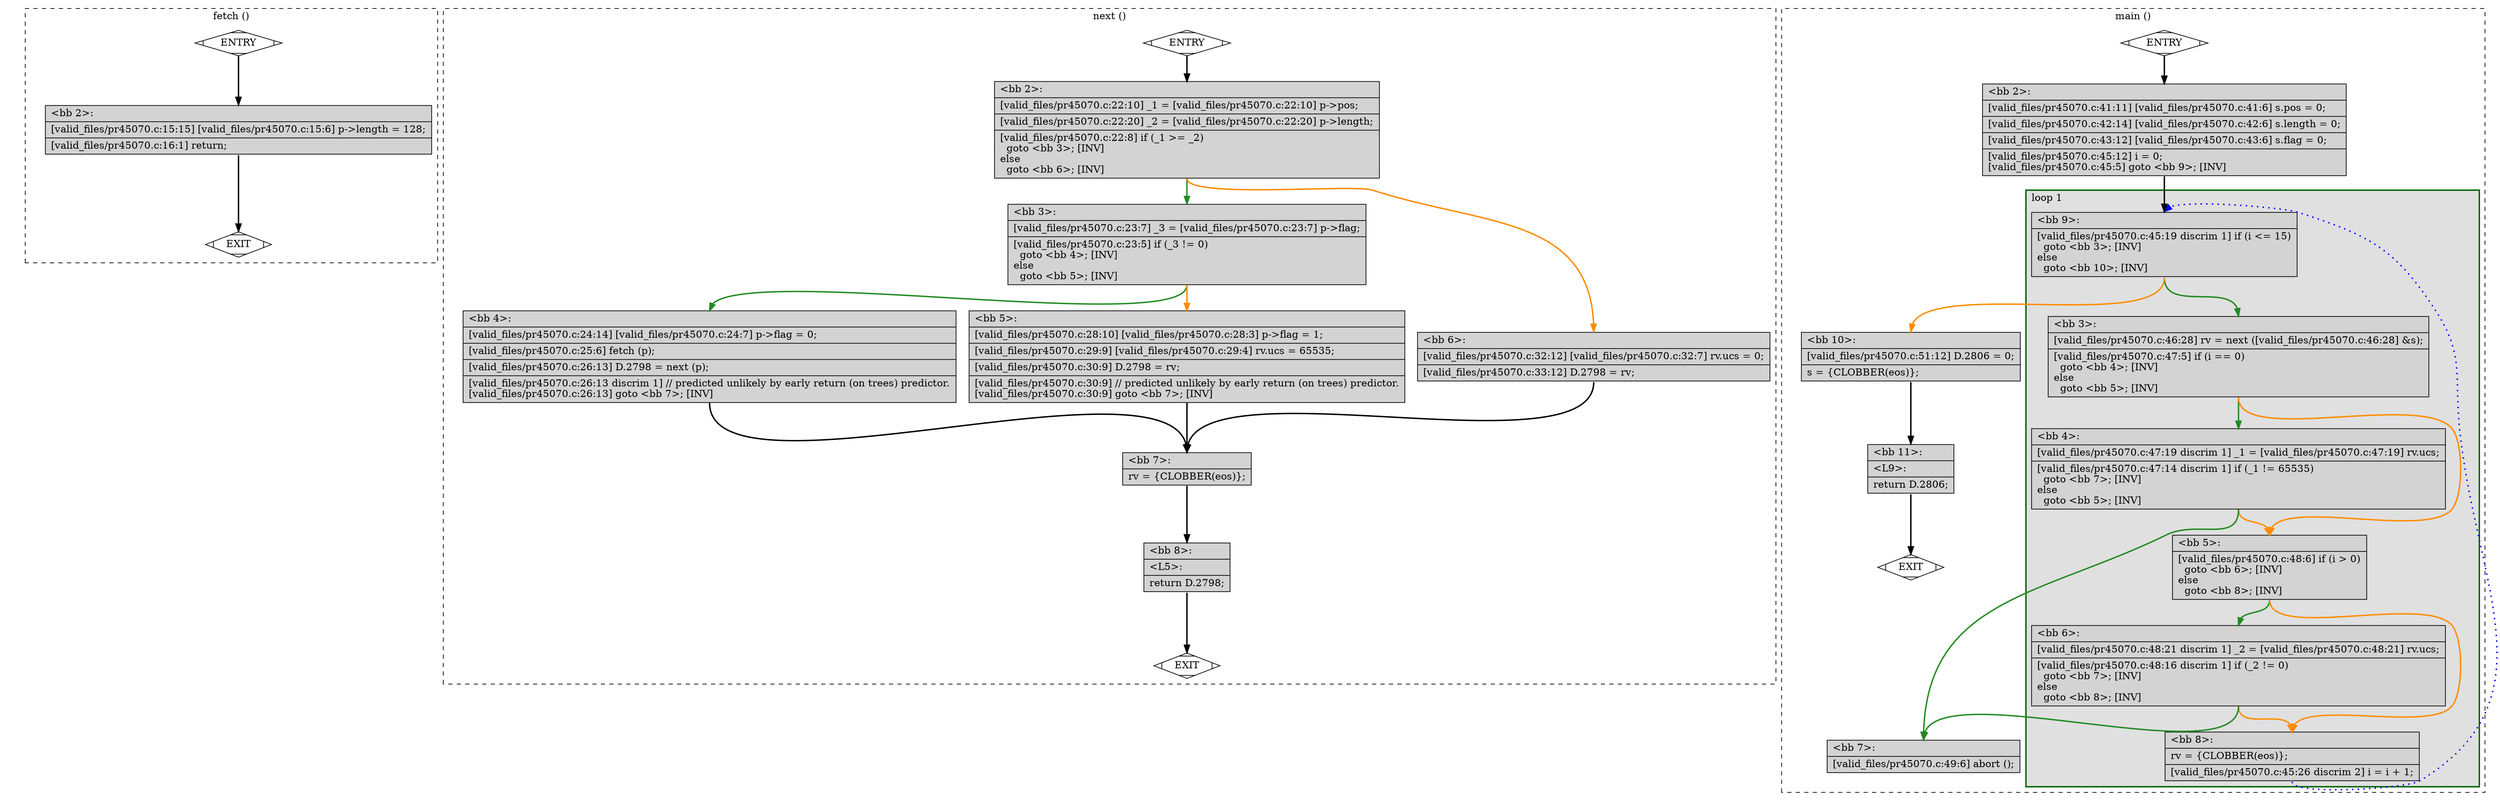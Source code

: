 digraph "a-pr45070.c.015t.cfg" {
overlap=false;
subgraph "cluster_fetch" {
	style="dashed";
	color="black";
	label="fetch ()";
	fn_0_basic_block_0 [shape=Mdiamond,style=filled,fillcolor=white,label="ENTRY"];

	fn_0_basic_block_1 [shape=Mdiamond,style=filled,fillcolor=white,label="EXIT"];

	fn_0_basic_block_2 [shape=record,style=filled,fillcolor=lightgrey,label="{\<bb\ 2\>:\l\
|[valid_files/pr45070.c:15:15]\ [valid_files/pr45070.c:15:6]\ p-\>length\ =\ 128;\l\
|[valid_files/pr45070.c:16:1]\ return;\l\
}"];

	fn_0_basic_block_0:s -> fn_0_basic_block_2:n [style="solid,bold",color=black,weight=100,constraint=true];
	fn_0_basic_block_2:s -> fn_0_basic_block_1:n [style="solid,bold",color=black,weight=10,constraint=true];
	fn_0_basic_block_0:s -> fn_0_basic_block_1:n [style="invis",constraint=true];
}
subgraph "cluster_next" {
	style="dashed";
	color="black";
	label="next ()";
	fn_1_basic_block_0 [shape=Mdiamond,style=filled,fillcolor=white,label="ENTRY"];

	fn_1_basic_block_1 [shape=Mdiamond,style=filled,fillcolor=white,label="EXIT"];

	fn_1_basic_block_2 [shape=record,style=filled,fillcolor=lightgrey,label="{\<bb\ 2\>:\l\
|[valid_files/pr45070.c:22:10]\ _1\ =\ [valid_files/pr45070.c:22:10]\ p-\>pos;\l\
|[valid_files/pr45070.c:22:20]\ _2\ =\ [valid_files/pr45070.c:22:20]\ p-\>length;\l\
|[valid_files/pr45070.c:22:8]\ if\ (_1\ \>=\ _2)\l\
\ \ goto\ \<bb\ 3\>;\ [INV]\l\
else\l\
\ \ goto\ \<bb\ 6\>;\ [INV]\l\
}"];

	fn_1_basic_block_3 [shape=record,style=filled,fillcolor=lightgrey,label="{\<bb\ 3\>:\l\
|[valid_files/pr45070.c:23:7]\ _3\ =\ [valid_files/pr45070.c:23:7]\ p-\>flag;\l\
|[valid_files/pr45070.c:23:5]\ if\ (_3\ !=\ 0)\l\
\ \ goto\ \<bb\ 4\>;\ [INV]\l\
else\l\
\ \ goto\ \<bb\ 5\>;\ [INV]\l\
}"];

	fn_1_basic_block_4 [shape=record,style=filled,fillcolor=lightgrey,label="{\<bb\ 4\>:\l\
|[valid_files/pr45070.c:24:14]\ [valid_files/pr45070.c:24:7]\ p-\>flag\ =\ 0;\l\
|[valid_files/pr45070.c:25:6]\ fetch\ (p);\l\
|[valid_files/pr45070.c:26:13]\ D.2798\ =\ next\ (p);\l\
|[valid_files/pr45070.c:26:13\ discrim\ 1]\ //\ predicted\ unlikely\ by\ early\ return\ (on\ trees)\ predictor.\l\
[valid_files/pr45070.c:26:13]\ goto\ \<bb\ 7\>;\ [INV]\l\
}"];

	fn_1_basic_block_5 [shape=record,style=filled,fillcolor=lightgrey,label="{\<bb\ 5\>:\l\
|[valid_files/pr45070.c:28:10]\ [valid_files/pr45070.c:28:3]\ p-\>flag\ =\ 1;\l\
|[valid_files/pr45070.c:29:9]\ [valid_files/pr45070.c:29:4]\ rv.ucs\ =\ 65535;\l\
|[valid_files/pr45070.c:30:9]\ D.2798\ =\ rv;\l\
|[valid_files/pr45070.c:30:9]\ //\ predicted\ unlikely\ by\ early\ return\ (on\ trees)\ predictor.\l\
[valid_files/pr45070.c:30:9]\ goto\ \<bb\ 7\>;\ [INV]\l\
}"];

	fn_1_basic_block_6 [shape=record,style=filled,fillcolor=lightgrey,label="{\<bb\ 6\>:\l\
|[valid_files/pr45070.c:32:12]\ [valid_files/pr45070.c:32:7]\ rv.ucs\ =\ 0;\l\
|[valid_files/pr45070.c:33:12]\ D.2798\ =\ rv;\l\
}"];

	fn_1_basic_block_7 [shape=record,style=filled,fillcolor=lightgrey,label="{\<bb\ 7\>:\l\
|rv\ =\ \{CLOBBER(eos)\};\l\
}"];

	fn_1_basic_block_8 [shape=record,style=filled,fillcolor=lightgrey,label="{\<bb\ 8\>:\l\
|\<L5\>:\l\
|return\ D.2798;\l\
}"];

	fn_1_basic_block_0:s -> fn_1_basic_block_2:n [style="solid,bold",color=black,weight=100,constraint=true];
	fn_1_basic_block_2:s -> fn_1_basic_block_3:n [style="solid,bold",color=forestgreen,weight=10,constraint=true];
	fn_1_basic_block_2:s -> fn_1_basic_block_6:n [style="solid,bold",color=darkorange,weight=10,constraint=true];
	fn_1_basic_block_3:s -> fn_1_basic_block_4:n [style="solid,bold",color=forestgreen,weight=10,constraint=true];
	fn_1_basic_block_3:s -> fn_1_basic_block_5:n [style="solid,bold",color=darkorange,weight=10,constraint=true];
	fn_1_basic_block_4:s -> fn_1_basic_block_7:n [style="solid,bold",color=black,weight=100,constraint=true];
	fn_1_basic_block_5:s -> fn_1_basic_block_7:n [style="solid,bold",color=black,weight=100,constraint=true];
	fn_1_basic_block_6:s -> fn_1_basic_block_7:n [style="solid,bold",color=black,weight=100,constraint=true];
	fn_1_basic_block_7:s -> fn_1_basic_block_8:n [style="solid,bold",color=black,weight=100,constraint=true];
	fn_1_basic_block_8:s -> fn_1_basic_block_1:n [style="solid,bold",color=black,weight=10,constraint=true];
	fn_1_basic_block_0:s -> fn_1_basic_block_1:n [style="invis",constraint=true];
}
subgraph "cluster_main" {
	style="dashed";
	color="black";
	label="main ()";
	subgraph cluster_2_1 {
	style="filled";
	color="darkgreen";
	fillcolor="grey88";
	label="loop 1";
	labeljust=l;
	penwidth=2;
	fn_2_basic_block_9 [shape=record,style=filled,fillcolor=lightgrey,label="{\<bb\ 9\>:\l\
|[valid_files/pr45070.c:45:19\ discrim\ 1]\ if\ (i\ \<=\ 15)\l\
\ \ goto\ \<bb\ 3\>;\ [INV]\l\
else\l\
\ \ goto\ \<bb\ 10\>;\ [INV]\l\
}"];

	fn_2_basic_block_3 [shape=record,style=filled,fillcolor=lightgrey,label="{\<bb\ 3\>:\l\
|[valid_files/pr45070.c:46:28]\ rv\ =\ next\ ([valid_files/pr45070.c:46:28]\ &s);\l\
|[valid_files/pr45070.c:47:5]\ if\ (i\ ==\ 0)\l\
\ \ goto\ \<bb\ 4\>;\ [INV]\l\
else\l\
\ \ goto\ \<bb\ 5\>;\ [INV]\l\
}"];

	fn_2_basic_block_4 [shape=record,style=filled,fillcolor=lightgrey,label="{\<bb\ 4\>:\l\
|[valid_files/pr45070.c:47:19\ discrim\ 1]\ _1\ =\ [valid_files/pr45070.c:47:19]\ rv.ucs;\l\
|[valid_files/pr45070.c:47:14\ discrim\ 1]\ if\ (_1\ !=\ 65535)\l\
\ \ goto\ \<bb\ 7\>;\ [INV]\l\
else\l\
\ \ goto\ \<bb\ 5\>;\ [INV]\l\
}"];

	fn_2_basic_block_5 [shape=record,style=filled,fillcolor=lightgrey,label="{\<bb\ 5\>:\l\
|[valid_files/pr45070.c:48:6]\ if\ (i\ \>\ 0)\l\
\ \ goto\ \<bb\ 6\>;\ [INV]\l\
else\l\
\ \ goto\ \<bb\ 8\>;\ [INV]\l\
}"];

	fn_2_basic_block_6 [shape=record,style=filled,fillcolor=lightgrey,label="{\<bb\ 6\>:\l\
|[valid_files/pr45070.c:48:21\ discrim\ 1]\ _2\ =\ [valid_files/pr45070.c:48:21]\ rv.ucs;\l\
|[valid_files/pr45070.c:48:16\ discrim\ 1]\ if\ (_2\ !=\ 0)\l\
\ \ goto\ \<bb\ 7\>;\ [INV]\l\
else\l\
\ \ goto\ \<bb\ 8\>;\ [INV]\l\
}"];

	fn_2_basic_block_8 [shape=record,style=filled,fillcolor=lightgrey,label="{\<bb\ 8\>:\l\
|rv\ =\ \{CLOBBER(eos)\};\l\
|[valid_files/pr45070.c:45:26\ discrim\ 2]\ i\ =\ i\ +\ 1;\l\
}"];

	}
	fn_2_basic_block_0 [shape=Mdiamond,style=filled,fillcolor=white,label="ENTRY"];

	fn_2_basic_block_1 [shape=Mdiamond,style=filled,fillcolor=white,label="EXIT"];

	fn_2_basic_block_2 [shape=record,style=filled,fillcolor=lightgrey,label="{\<bb\ 2\>:\l\
|[valid_files/pr45070.c:41:11]\ [valid_files/pr45070.c:41:6]\ s.pos\ =\ 0;\l\
|[valid_files/pr45070.c:42:14]\ [valid_files/pr45070.c:42:6]\ s.length\ =\ 0;\l\
|[valid_files/pr45070.c:43:12]\ [valid_files/pr45070.c:43:6]\ s.flag\ =\ 0;\l\
|[valid_files/pr45070.c:45:12]\ i\ =\ 0;\l\
[valid_files/pr45070.c:45:5]\ goto\ \<bb\ 9\>;\ [INV]\l\
}"];

	fn_2_basic_block_7 [shape=record,style=filled,fillcolor=lightgrey,label="{\<bb\ 7\>:\l\
|[valid_files/pr45070.c:49:6]\ abort\ ();\l\
}"];

	fn_2_basic_block_10 [shape=record,style=filled,fillcolor=lightgrey,label="{\<bb\ 10\>:\l\
|[valid_files/pr45070.c:51:12]\ D.2806\ =\ 0;\l\
|s\ =\ \{CLOBBER(eos)\};\l\
}"];

	fn_2_basic_block_11 [shape=record,style=filled,fillcolor=lightgrey,label="{\<bb\ 11\>:\l\
|\<L9\>:\l\
|return\ D.2806;\l\
}"];

	fn_2_basic_block_0:s -> fn_2_basic_block_2:n [style="solid,bold",color=black,weight=100,constraint=true];
	fn_2_basic_block_2:s -> fn_2_basic_block_9:n [style="solid,bold",color=black,weight=100,constraint=true];
	fn_2_basic_block_3:s -> fn_2_basic_block_4:n [style="solid,bold",color=forestgreen,weight=10,constraint=true];
	fn_2_basic_block_3:s -> fn_2_basic_block_5:n [style="solid,bold",color=darkorange,weight=10,constraint=true];
	fn_2_basic_block_4:s -> fn_2_basic_block_7:n [style="solid,bold",color=forestgreen,weight=10,constraint=true];
	fn_2_basic_block_4:s -> fn_2_basic_block_5:n [style="solid,bold",color=darkorange,weight=10,constraint=true];
	fn_2_basic_block_5:s -> fn_2_basic_block_6:n [style="solid,bold",color=forestgreen,weight=10,constraint=true];
	fn_2_basic_block_5:s -> fn_2_basic_block_8:n [style="solid,bold",color=darkorange,weight=10,constraint=true];
	fn_2_basic_block_6:s -> fn_2_basic_block_7:n [style="solid,bold",color=forestgreen,weight=10,constraint=true];
	fn_2_basic_block_6:s -> fn_2_basic_block_8:n [style="solid,bold",color=darkorange,weight=10,constraint=true];
	fn_2_basic_block_8:s -> fn_2_basic_block_9:n [style="dotted,bold",color=blue,weight=10,constraint=false];
	fn_2_basic_block_9:s -> fn_2_basic_block_3:n [style="solid,bold",color=forestgreen,weight=10,constraint=true];
	fn_2_basic_block_9:s -> fn_2_basic_block_10:n [style="solid,bold",color=darkorange,weight=10,constraint=true];
	fn_2_basic_block_10:s -> fn_2_basic_block_11:n [style="solid,bold",color=black,weight=100,constraint=true];
	fn_2_basic_block_11:s -> fn_2_basic_block_1:n [style="solid,bold",color=black,weight=10,constraint=true];
	fn_2_basic_block_0:s -> fn_2_basic_block_1:n [style="invis",constraint=true];
}
}
